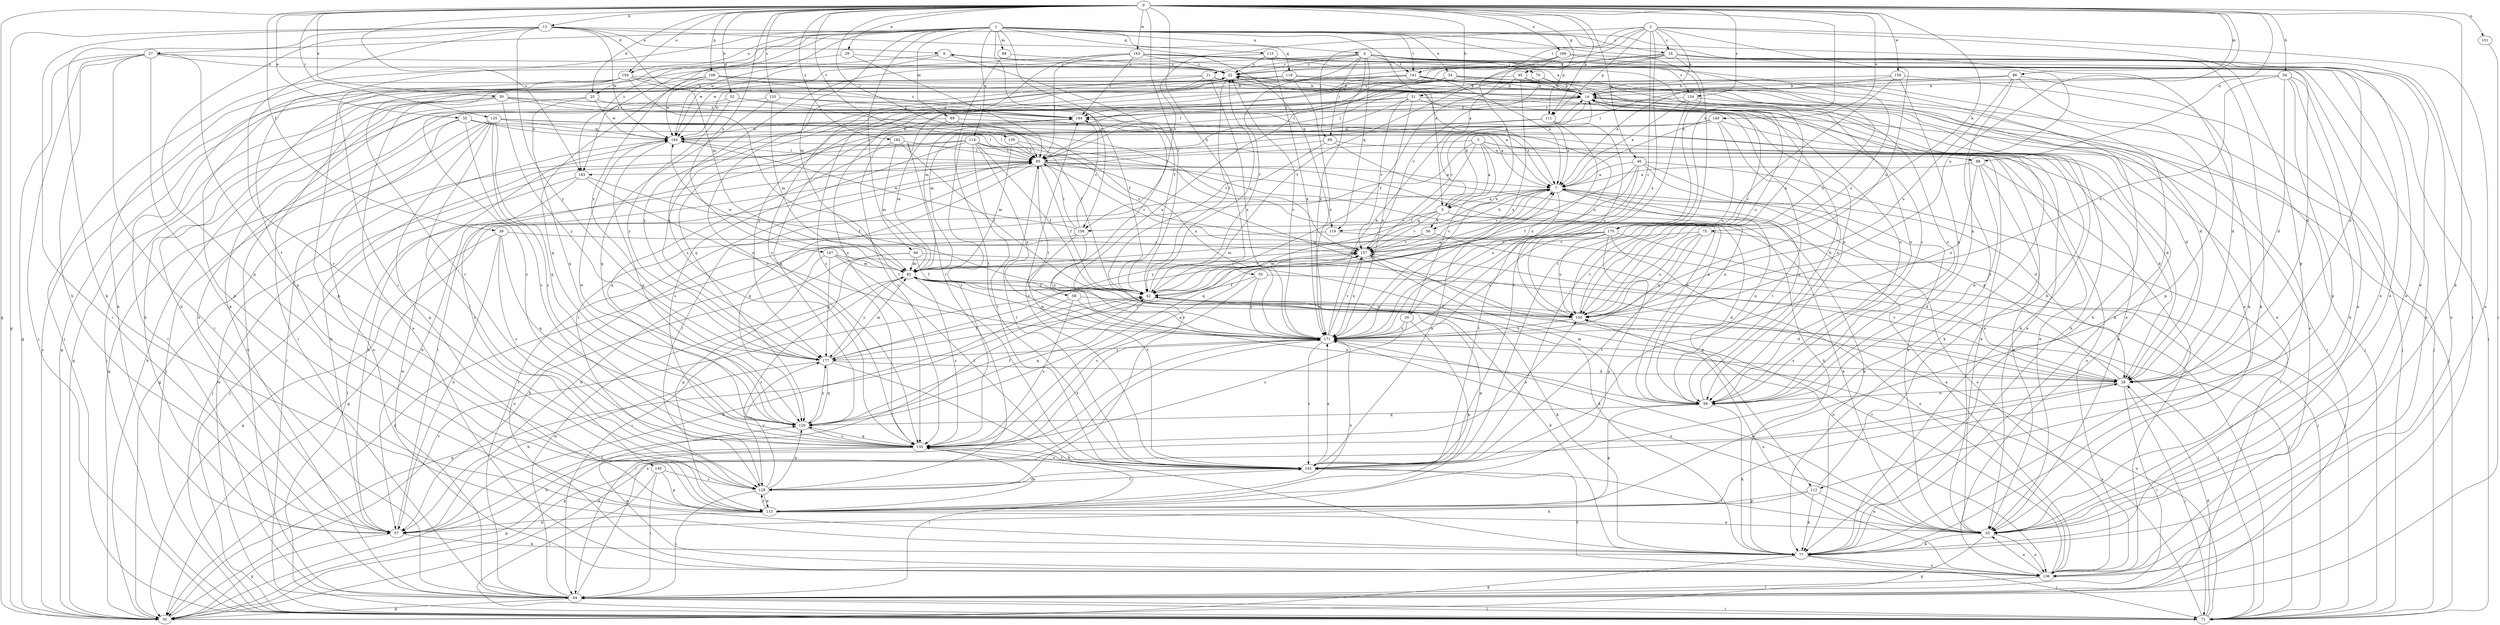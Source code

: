 strict digraph  {
0;
1;
2;
3;
4;
5;
6;
7;
13;
14;
16;
20;
21;
22;
25;
27;
28;
29;
30;
33;
34;
35;
39;
42;
45;
46;
50;
51;
52;
54;
55;
56;
57;
58;
64;
66;
69;
70;
71;
75;
77;
85;
86;
88;
89;
92;
98;
99;
101;
104;
106;
109;
111;
112;
113;
114;
115;
118;
119;
120;
125;
128;
133;
134;
135;
139;
140;
141;
142;
149;
150;
156;
157;
158;
163;
164;
166;
167;
170;
171;
177;
182;
183;
184;
0 -> 13  [label=b];
0 -> 25  [label=d];
0 -> 29  [label=e];
0 -> 30  [label=e];
0 -> 33  [label=e];
0 -> 39  [label=f];
0 -> 42  [label=f];
0 -> 45  [label=g];
0 -> 46  [label=g];
0 -> 50  [label=g];
0 -> 51  [label=h];
0 -> 52  [label=h];
0 -> 54  [label=h];
0 -> 55  [label=h];
0 -> 75  [label=k];
0 -> 77  [label=k];
0 -> 85  [label=l];
0 -> 86  [label=m];
0 -> 98  [label=n];
0 -> 101  [label=o];
0 -> 104  [label=o];
0 -> 109  [label=p];
0 -> 111  [label=p];
0 -> 125  [label=r];
0 -> 133  [label=s];
0 -> 134  [label=s];
0 -> 139  [label=t];
0 -> 149  [label=u];
0 -> 150  [label=u];
0 -> 158  [label=w];
0 -> 163  [label=w];
0 -> 166  [label=x];
0 -> 167  [label=x];
0 -> 170  [label=x];
0 -> 182  [label=z];
0 -> 183  [label=z];
1 -> 4  [label=a];
1 -> 5  [label=a];
1 -> 16  [label=c];
1 -> 25  [label=d];
1 -> 27  [label=d];
1 -> 34  [label=e];
1 -> 58  [label=i];
1 -> 64  [label=i];
1 -> 66  [label=j];
1 -> 88  [label=m];
1 -> 89  [label=m];
1 -> 92  [label=m];
1 -> 104  [label=o];
1 -> 111  [label=p];
1 -> 114  [label=q];
1 -> 115  [label=q];
1 -> 118  [label=q];
1 -> 140  [label=t];
1 -> 141  [label=t];
1 -> 156  [label=v];
1 -> 164  [label=w];
1 -> 170  [label=x];
1 -> 177  [label=y];
1 -> 183  [label=z];
2 -> 5  [label=a];
2 -> 14  [label=b];
2 -> 16  [label=c];
2 -> 20  [label=c];
2 -> 69  [label=j];
2 -> 106  [label=o];
2 -> 111  [label=p];
2 -> 112  [label=p];
2 -> 141  [label=t];
2 -> 150  [label=u];
2 -> 156  [label=v];
2 -> 171  [label=x];
3 -> 5  [label=a];
3 -> 20  [label=c];
3 -> 35  [label=e];
3 -> 42  [label=f];
3 -> 98  [label=n];
3 -> 106  [label=o];
3 -> 128  [label=r];
3 -> 183  [label=z];
4 -> 21  [label=c];
4 -> 22  [label=c];
4 -> 42  [label=f];
4 -> 69  [label=j];
4 -> 70  [label=j];
4 -> 71  [label=j];
4 -> 119  [label=q];
4 -> 134  [label=s];
4 -> 135  [label=s];
4 -> 141  [label=t];
4 -> 150  [label=u];
4 -> 171  [label=x];
5 -> 14  [label=b];
5 -> 35  [label=e];
5 -> 56  [label=h];
5 -> 112  [label=p];
5 -> 119  [label=q];
5 -> 156  [label=v];
5 -> 157  [label=v];
6 -> 22  [label=c];
6 -> 42  [label=f];
6 -> 164  [label=w];
6 -> 183  [label=z];
7 -> 5  [label=a];
7 -> 50  [label=g];
7 -> 56  [label=h];
7 -> 77  [label=k];
7 -> 99  [label=n];
7 -> 106  [label=o];
7 -> 142  [label=t];
7 -> 157  [label=v];
7 -> 177  [label=y];
7 -> 184  [label=z];
13 -> 6  [label=a];
13 -> 35  [label=e];
13 -> 50  [label=g];
13 -> 64  [label=i];
13 -> 77  [label=k];
13 -> 92  [label=m];
13 -> 113  [label=p];
13 -> 119  [label=q];
13 -> 128  [label=r];
13 -> 164  [label=w];
13 -> 177  [label=y];
14 -> 6  [label=a];
14 -> 28  [label=d];
14 -> 57  [label=h];
14 -> 77  [label=k];
14 -> 106  [label=o];
14 -> 150  [label=u];
14 -> 157  [label=v];
14 -> 184  [label=z];
16 -> 22  [label=c];
16 -> 28  [label=d];
16 -> 35  [label=e];
16 -> 42  [label=f];
16 -> 77  [label=k];
16 -> 106  [label=o];
16 -> 135  [label=s];
16 -> 142  [label=t];
16 -> 184  [label=z];
20 -> 113  [label=p];
20 -> 135  [label=s];
20 -> 171  [label=x];
21 -> 7  [label=a];
21 -> 14  [label=b];
21 -> 64  [label=i];
21 -> 135  [label=s];
21 -> 171  [label=x];
21 -> 177  [label=y];
22 -> 14  [label=b];
22 -> 42  [label=f];
22 -> 71  [label=j];
22 -> 99  [label=n];
22 -> 106  [label=o];
22 -> 164  [label=w];
25 -> 64  [label=i];
25 -> 120  [label=q];
25 -> 164  [label=w];
25 -> 184  [label=z];
27 -> 22  [label=c];
27 -> 50  [label=g];
27 -> 57  [label=h];
27 -> 64  [label=i];
27 -> 71  [label=j];
27 -> 77  [label=k];
27 -> 113  [label=p];
27 -> 150  [label=u];
28 -> 7  [label=a];
28 -> 50  [label=g];
28 -> 64  [label=i];
28 -> 71  [label=j];
28 -> 99  [label=n];
28 -> 157  [label=v];
28 -> 171  [label=x];
29 -> 22  [label=c];
29 -> 71  [label=j];
29 -> 85  [label=l];
30 -> 7  [label=a];
30 -> 50  [label=g];
30 -> 57  [label=h];
30 -> 71  [label=j];
30 -> 150  [label=u];
30 -> 177  [label=y];
30 -> 184  [label=z];
33 -> 35  [label=e];
33 -> 71  [label=j];
33 -> 85  [label=l];
33 -> 106  [label=o];
33 -> 135  [label=s];
33 -> 164  [label=w];
34 -> 14  [label=b];
34 -> 77  [label=k];
34 -> 85  [label=l];
34 -> 99  [label=n];
34 -> 171  [label=x];
34 -> 177  [label=y];
35 -> 50  [label=g];
35 -> 77  [label=k];
35 -> 106  [label=o];
35 -> 142  [label=t];
35 -> 171  [label=x];
39 -> 50  [label=g];
39 -> 57  [label=h];
39 -> 120  [label=q];
39 -> 135  [label=s];
39 -> 157  [label=v];
42 -> 7  [label=a];
42 -> 22  [label=c];
42 -> 28  [label=d];
42 -> 50  [label=g];
42 -> 71  [label=j];
42 -> 77  [label=k];
42 -> 120  [label=q];
42 -> 150  [label=u];
45 -> 14  [label=b];
45 -> 42  [label=f];
45 -> 85  [label=l];
45 -> 106  [label=o];
45 -> 171  [label=x];
46 -> 7  [label=a];
46 -> 28  [label=d];
46 -> 35  [label=e];
46 -> 42  [label=f];
46 -> 64  [label=i];
46 -> 120  [label=q];
46 -> 171  [label=x];
50 -> 14  [label=b];
50 -> 22  [label=c];
50 -> 28  [label=d];
50 -> 42  [label=f];
50 -> 157  [label=v];
51 -> 64  [label=i];
51 -> 92  [label=m];
51 -> 99  [label=n];
51 -> 120  [label=q];
51 -> 157  [label=v];
51 -> 171  [label=x];
51 -> 184  [label=z];
52 -> 42  [label=f];
52 -> 135  [label=s];
52 -> 177  [label=y];
52 -> 184  [label=z];
54 -> 14  [label=b];
54 -> 28  [label=d];
54 -> 35  [label=e];
54 -> 77  [label=k];
54 -> 92  [label=m];
54 -> 113  [label=p];
54 -> 150  [label=u];
55 -> 42  [label=f];
55 -> 71  [label=j];
55 -> 135  [label=s];
55 -> 171  [label=x];
56 -> 28  [label=d];
56 -> 92  [label=m];
56 -> 157  [label=v];
57 -> 50  [label=g];
57 -> 77  [label=k];
57 -> 85  [label=l];
58 -> 57  [label=h];
58 -> 99  [label=n];
58 -> 135  [label=s];
58 -> 150  [label=u];
64 -> 50  [label=g];
64 -> 71  [label=j];
64 -> 85  [label=l];
64 -> 92  [label=m];
64 -> 164  [label=w];
64 -> 171  [label=x];
66 -> 42  [label=f];
66 -> 57  [label=h];
66 -> 64  [label=i];
66 -> 77  [label=k];
66 -> 92  [label=m];
69 -> 28  [label=d];
69 -> 85  [label=l];
69 -> 99  [label=n];
69 -> 128  [label=r];
70 -> 14  [label=b];
70 -> 85  [label=l];
70 -> 99  [label=n];
70 -> 157  [label=v];
71 -> 28  [label=d];
71 -> 64  [label=i];
71 -> 85  [label=l];
71 -> 150  [label=u];
71 -> 164  [label=w];
71 -> 171  [label=x];
75 -> 71  [label=j];
75 -> 142  [label=t];
75 -> 150  [label=u];
75 -> 157  [label=v];
75 -> 171  [label=x];
77 -> 14  [label=b];
77 -> 50  [label=g];
77 -> 71  [label=j];
77 -> 106  [label=o];
85 -> 7  [label=a];
85 -> 42  [label=f];
85 -> 57  [label=h];
85 -> 71  [label=j];
85 -> 77  [label=k];
85 -> 99  [label=n];
85 -> 120  [label=q];
85 -> 142  [label=t];
85 -> 150  [label=u];
85 -> 157  [label=v];
86 -> 14  [label=b];
86 -> 28  [label=d];
86 -> 85  [label=l];
86 -> 113  [label=p];
86 -> 142  [label=t];
86 -> 150  [label=u];
88 -> 22  [label=c];
88 -> 142  [label=t];
89 -> 77  [label=k];
89 -> 92  [label=m];
89 -> 164  [label=w];
89 -> 171  [label=x];
92 -> 42  [label=f];
92 -> 77  [label=k];
92 -> 113  [label=p];
92 -> 128  [label=r];
92 -> 135  [label=s];
92 -> 157  [label=v];
92 -> 164  [label=w];
92 -> 177  [label=y];
98 -> 7  [label=a];
98 -> 35  [label=e];
98 -> 99  [label=n];
98 -> 106  [label=o];
98 -> 171  [label=x];
99 -> 14  [label=b];
99 -> 22  [label=c];
99 -> 77  [label=k];
99 -> 92  [label=m];
99 -> 113  [label=p];
99 -> 120  [label=q];
101 -> 64  [label=i];
104 -> 14  [label=b];
104 -> 42  [label=f];
104 -> 57  [label=h];
104 -> 64  [label=i];
104 -> 99  [label=n];
104 -> 113  [label=p];
104 -> 128  [label=r];
104 -> 142  [label=t];
106 -> 7  [label=a];
106 -> 35  [label=e];
106 -> 64  [label=i];
106 -> 120  [label=q];
106 -> 142  [label=t];
106 -> 150  [label=u];
106 -> 157  [label=v];
109 -> 14  [label=b];
109 -> 35  [label=e];
109 -> 113  [label=p];
109 -> 120  [label=q];
109 -> 164  [label=w];
109 -> 184  [label=z];
111 -> 7  [label=a];
111 -> 135  [label=s];
111 -> 150  [label=u];
111 -> 164  [label=w];
111 -> 171  [label=x];
112 -> 14  [label=b];
112 -> 35  [label=e];
112 -> 57  [label=h];
112 -> 77  [label=k];
112 -> 113  [label=p];
113 -> 35  [label=e];
113 -> 57  [label=h];
113 -> 128  [label=r];
113 -> 135  [label=s];
113 -> 171  [label=x];
113 -> 184  [label=z];
114 -> 35  [label=e];
114 -> 42  [label=f];
114 -> 50  [label=g];
114 -> 57  [label=h];
114 -> 85  [label=l];
114 -> 135  [label=s];
114 -> 142  [label=t];
114 -> 157  [label=v];
114 -> 171  [label=x];
115 -> 22  [label=c];
115 -> 35  [label=e];
115 -> 128  [label=r];
115 -> 150  [label=u];
115 -> 171  [label=x];
118 -> 14  [label=b];
118 -> 28  [label=d];
118 -> 50  [label=g];
118 -> 171  [label=x];
118 -> 177  [label=y];
119 -> 57  [label=h];
119 -> 71  [label=j];
120 -> 42  [label=f];
120 -> 135  [label=s];
120 -> 164  [label=w];
120 -> 177  [label=y];
125 -> 7  [label=a];
125 -> 35  [label=e];
125 -> 50  [label=g];
125 -> 64  [label=i];
125 -> 85  [label=l];
125 -> 113  [label=p];
125 -> 120  [label=q];
125 -> 128  [label=r];
125 -> 135  [label=s];
125 -> 157  [label=v];
125 -> 164  [label=w];
128 -> 64  [label=i];
128 -> 85  [label=l];
128 -> 113  [label=p];
128 -> 120  [label=q];
128 -> 142  [label=t];
128 -> 177  [label=y];
133 -> 35  [label=e];
133 -> 64  [label=i];
133 -> 92  [label=m];
133 -> 120  [label=q];
133 -> 184  [label=z];
134 -> 7  [label=a];
134 -> 35  [label=e];
134 -> 71  [label=j];
134 -> 142  [label=t];
134 -> 184  [label=z];
135 -> 7  [label=a];
135 -> 50  [label=g];
135 -> 57  [label=h];
135 -> 64  [label=i];
135 -> 120  [label=q];
135 -> 142  [label=t];
135 -> 150  [label=u];
135 -> 171  [label=x];
139 -> 85  [label=l];
139 -> 92  [label=m];
139 -> 99  [label=n];
140 -> 64  [label=i];
140 -> 71  [label=j];
140 -> 113  [label=p];
140 -> 128  [label=r];
141 -> 7  [label=a];
141 -> 14  [label=b];
141 -> 57  [label=h];
141 -> 71  [label=j];
141 -> 77  [label=k];
141 -> 120  [label=q];
141 -> 135  [label=s];
142 -> 7  [label=a];
142 -> 128  [label=r];
142 -> 135  [label=s];
142 -> 171  [label=x];
142 -> 184  [label=z];
149 -> 7  [label=a];
149 -> 28  [label=d];
149 -> 135  [label=s];
149 -> 142  [label=t];
149 -> 150  [label=u];
149 -> 164  [label=w];
150 -> 22  [label=c];
150 -> 42  [label=f];
150 -> 171  [label=x];
156 -> 85  [label=l];
156 -> 106  [label=o];
156 -> 142  [label=t];
156 -> 164  [label=w];
156 -> 171  [label=x];
156 -> 184  [label=z];
157 -> 92  [label=m];
157 -> 106  [label=o];
157 -> 171  [label=x];
158 -> 7  [label=a];
158 -> 14  [label=b];
158 -> 71  [label=j];
158 -> 99  [label=n];
158 -> 142  [label=t];
163 -> 22  [label=c];
163 -> 28  [label=d];
163 -> 35  [label=e];
163 -> 85  [label=l];
163 -> 106  [label=o];
163 -> 128  [label=r];
163 -> 164  [label=w];
163 -> 184  [label=z];
164 -> 85  [label=l];
164 -> 99  [label=n];
164 -> 120  [label=q];
166 -> 22  [label=c];
166 -> 77  [label=k];
166 -> 99  [label=n];
166 -> 135  [label=s];
166 -> 171  [label=x];
167 -> 28  [label=d];
167 -> 92  [label=m];
167 -> 113  [label=p];
167 -> 142  [label=t];
167 -> 177  [label=y];
170 -> 50  [label=g];
170 -> 71  [label=j];
170 -> 92  [label=m];
170 -> 106  [label=o];
170 -> 113  [label=p];
170 -> 150  [label=u];
170 -> 157  [label=v];
170 -> 171  [label=x];
171 -> 14  [label=b];
171 -> 22  [label=c];
171 -> 35  [label=e];
171 -> 64  [label=i];
171 -> 85  [label=l];
171 -> 92  [label=m];
171 -> 142  [label=t];
171 -> 157  [label=v];
171 -> 177  [label=y];
177 -> 28  [label=d];
177 -> 42  [label=f];
177 -> 57  [label=h];
177 -> 77  [label=k];
177 -> 92  [label=m];
177 -> 120  [label=q];
177 -> 157  [label=v];
182 -> 42  [label=f];
182 -> 85  [label=l];
182 -> 92  [label=m];
182 -> 120  [label=q];
183 -> 42  [label=f];
183 -> 57  [label=h];
183 -> 71  [label=j];
183 -> 171  [label=x];
184 -> 164  [label=w];
}

